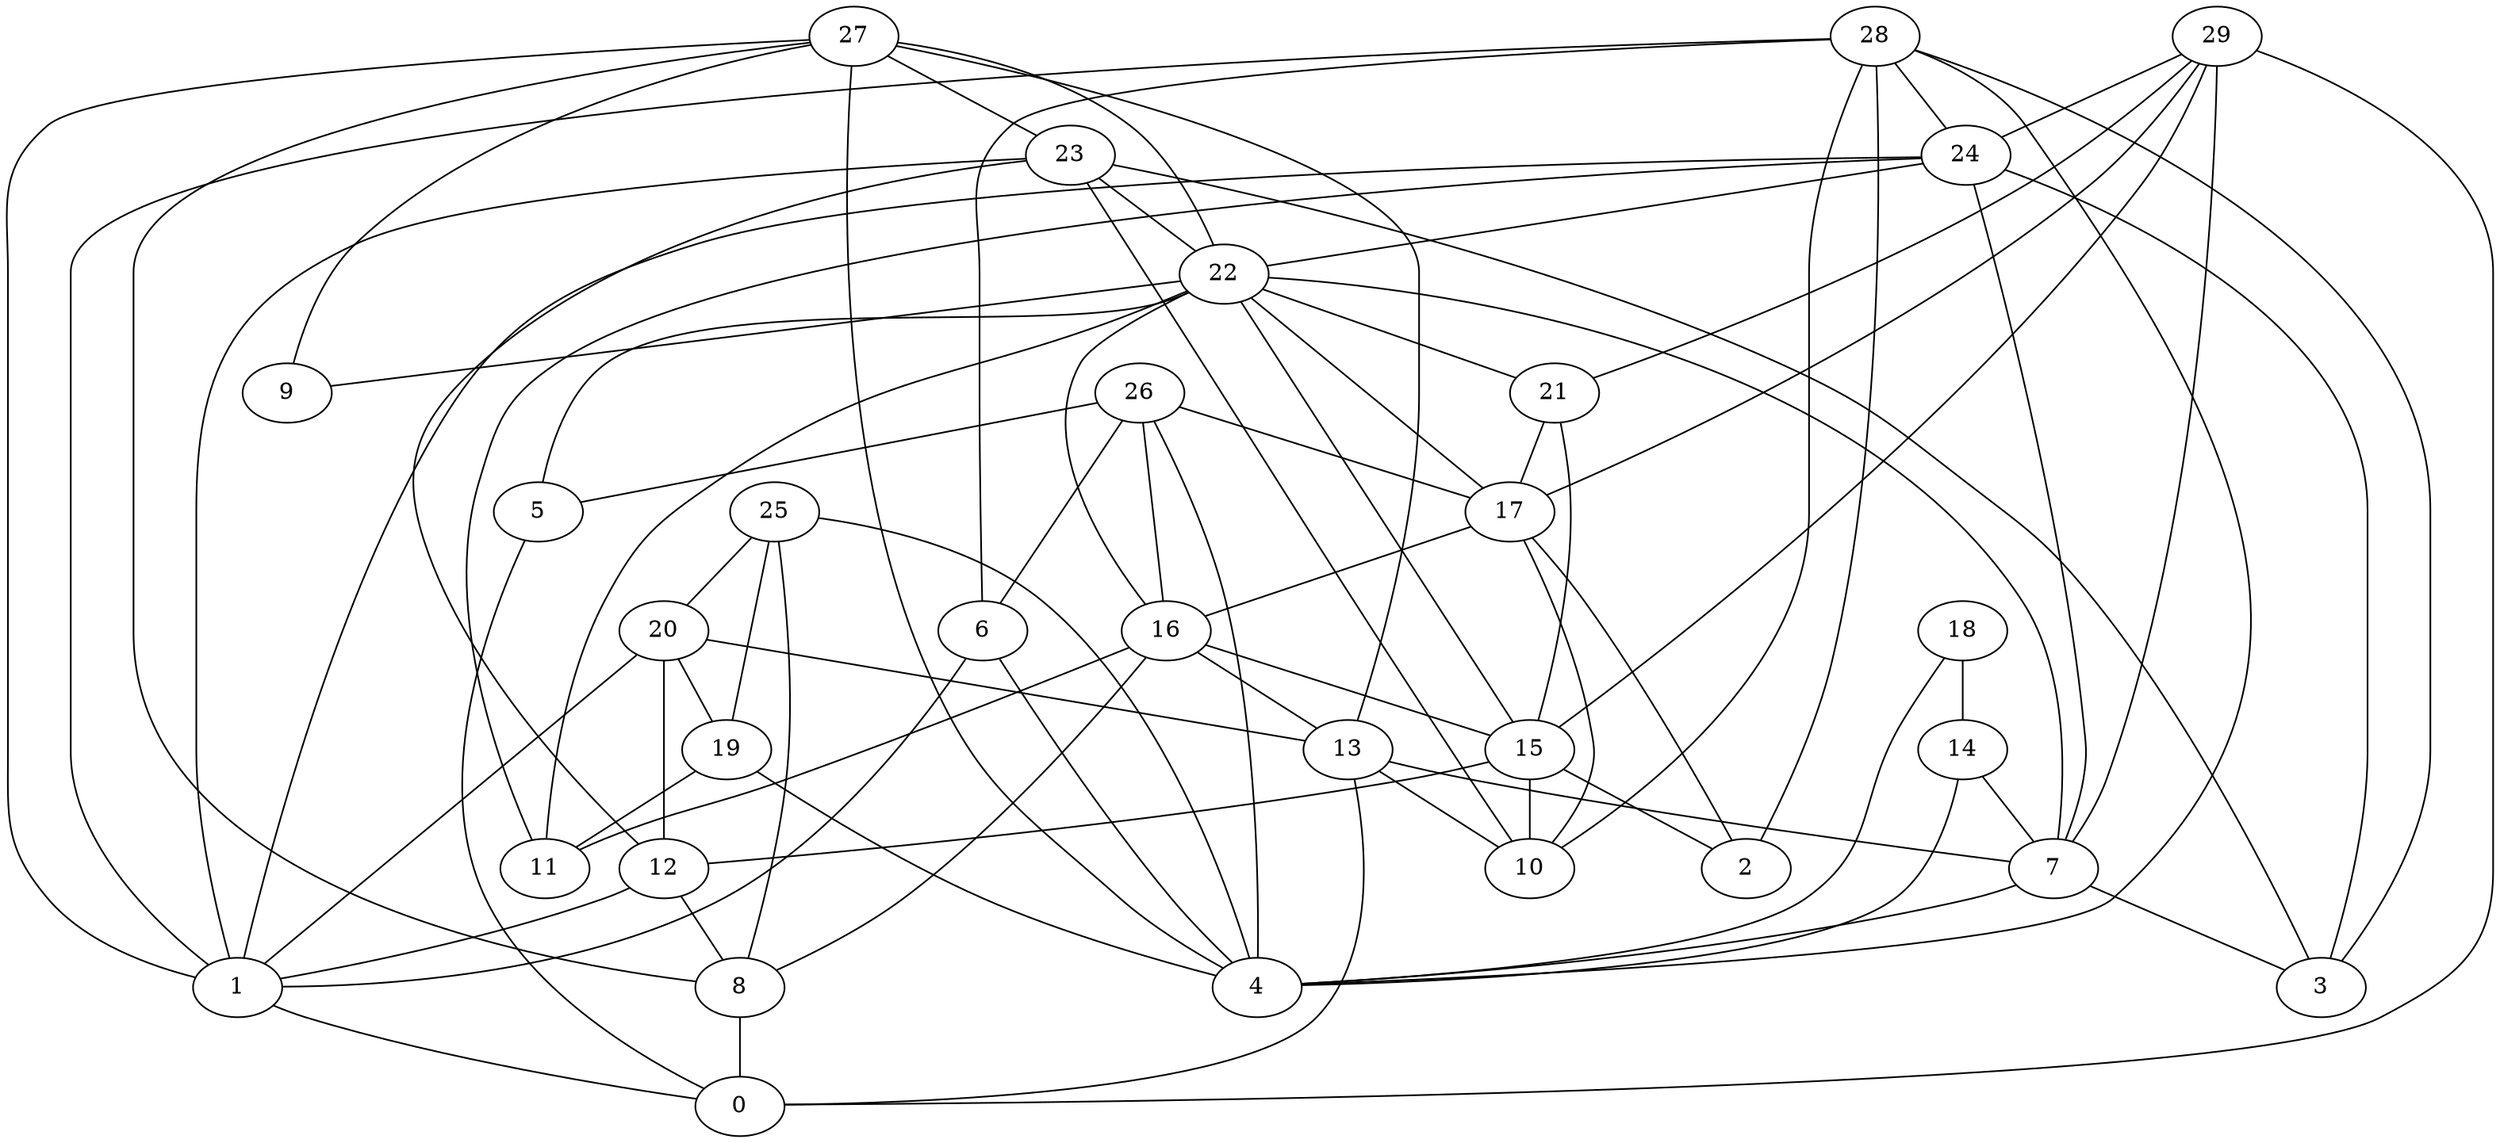 graph Gil30_2 {
0;
1;
2;
3;
4;
5;
6;
7;
8;
9;
10;
11;
12;
13;
14;
15;
16;
17;
18;
19;
20;
21;
22;
23;
24;
25;
26;
27;
28;
29;
1 -- 0;
5 -- 0;
6 -- 1;
6 -- 4;
7 -- 3;
7 -- 4;
8 -- 0;
12 -- 1;
12 -- 8;
13 -- 0;
13 -- 7;
13 -- 10;
14 -- 4;
14 -- 7;
15 -- 2;
15 -- 10;
15 -- 12;
16 -- 8;
16 -- 11;
16 -- 13;
16 -- 15;
17 -- 2;
17 -- 10;
17 -- 16;
18 -- 4;
18 -- 14;
19 -- 4;
19 -- 11;
20 -- 1;
20 -- 12;
20 -- 13;
20 -- 19;
21 -- 15;
21 -- 17;
22 -- 5;
22 -- 7;
22 -- 9;
22 -- 11;
22 -- 15;
22 -- 16;
22 -- 17;
22 -- 21;
23 -- 1;
23 -- 3;
23 -- 10;
23 -- 12;
23 -- 22;
24 -- 1;
24 -- 3;
24 -- 7;
24 -- 11;
24 -- 22;
25 -- 4;
25 -- 8;
25 -- 19;
25 -- 20;
26 -- 4;
26 -- 5;
26 -- 6;
26 -- 16;
26 -- 17;
27 -- 1;
27 -- 4;
27 -- 8;
27 -- 9;
27 -- 13;
27 -- 22;
27 -- 23;
28 -- 1;
28 -- 2;
28 -- 3;
28 -- 4;
28 -- 6;
28 -- 10;
28 -- 24;
29 -- 0;
29 -- 7;
29 -- 15;
29 -- 17;
29 -- 21;
29 -- 24;
}